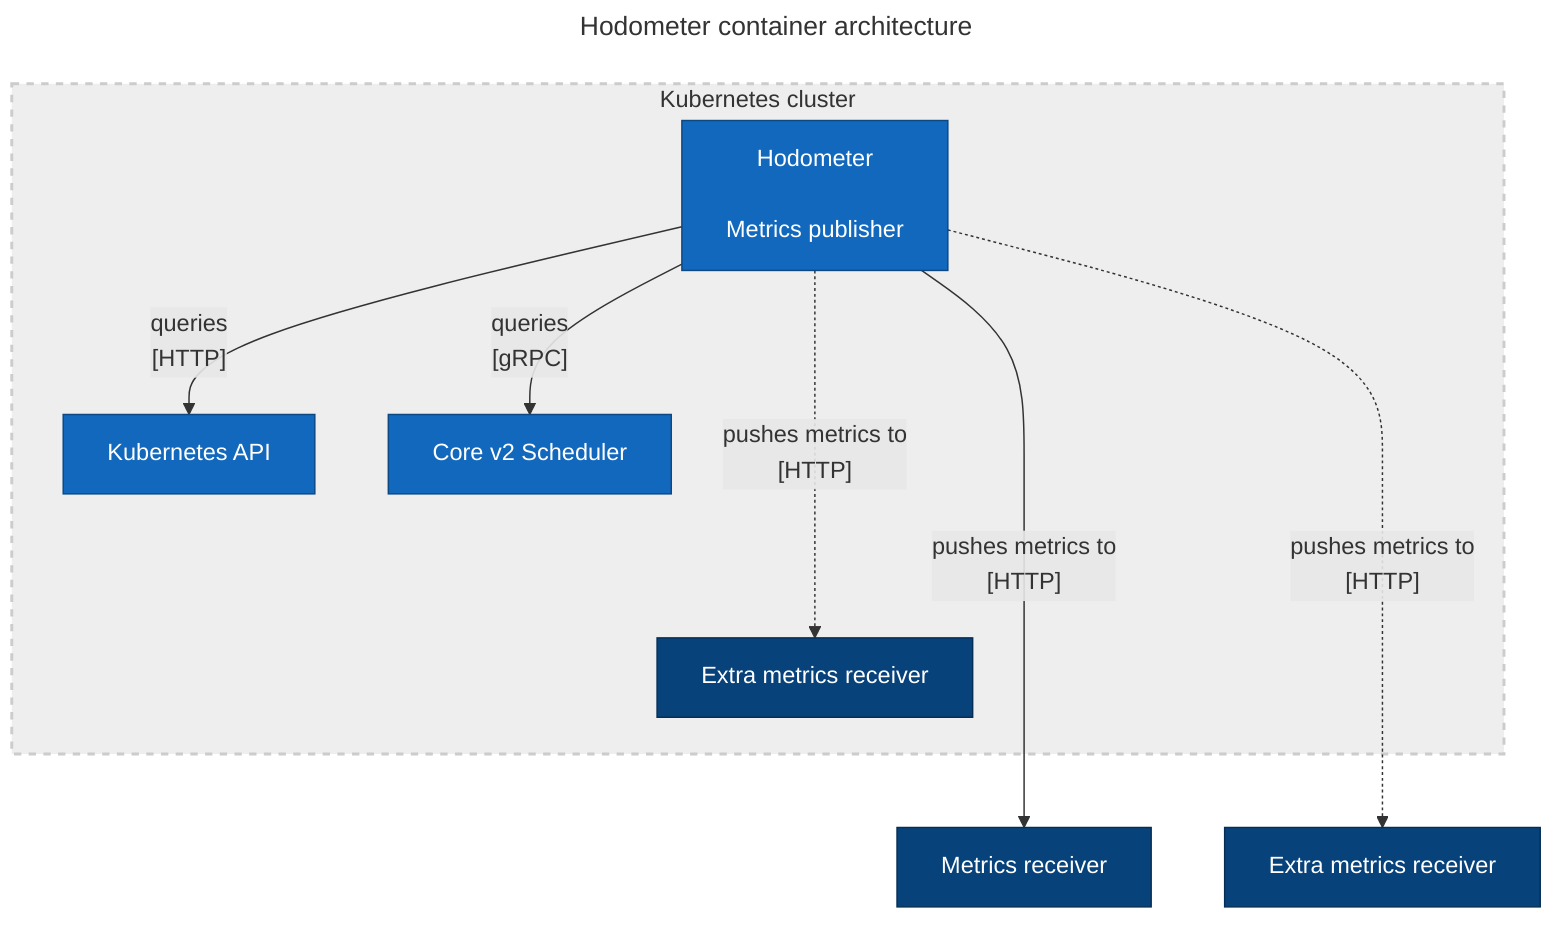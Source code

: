 ---
title: Hodometer container architecture
---

flowchart TD
  H["Hodometer\n\nMetrics publisher"]
  K["Kubernetes API"]
  S["Core v2 Scheduler"]
  R1["Metrics receiver"]
  R2["Extra metrics receiver"]
  R3["Extra metrics receiver"]

  subgraph k8s-cluster[Kubernetes cluster]
    H --> |"queries\n[gRPC]"| S
    H --> |"queries\n[HTTP]"| K
    H -..-> |"pushes metrics to\n[HTTP]"| R2
  end
  H ----> |"pushes metrics to\n[HTTP]"| R1
  H -...-> |"pushes metrics to\n[HTTP]"| R3

  classDef focusSystem      fill:#1168bd,stroke:#0b4884,color:#ffffff
  classDef supportingSystem fill:#666,stroke:#0b4884,color:#ffffff
  classDef consumingSystem  fill:#08427b,stroke:#052e56,color:#ffffff
  classDef systemBoundary   fill:#eee,stroke:#ccc,stroke-width:2px,stroke-dasharray: 5 5

  class H,S,K focusSystem
  class R1,R2,R3 consumingSystem
  class k8s-cluster systemBoundary